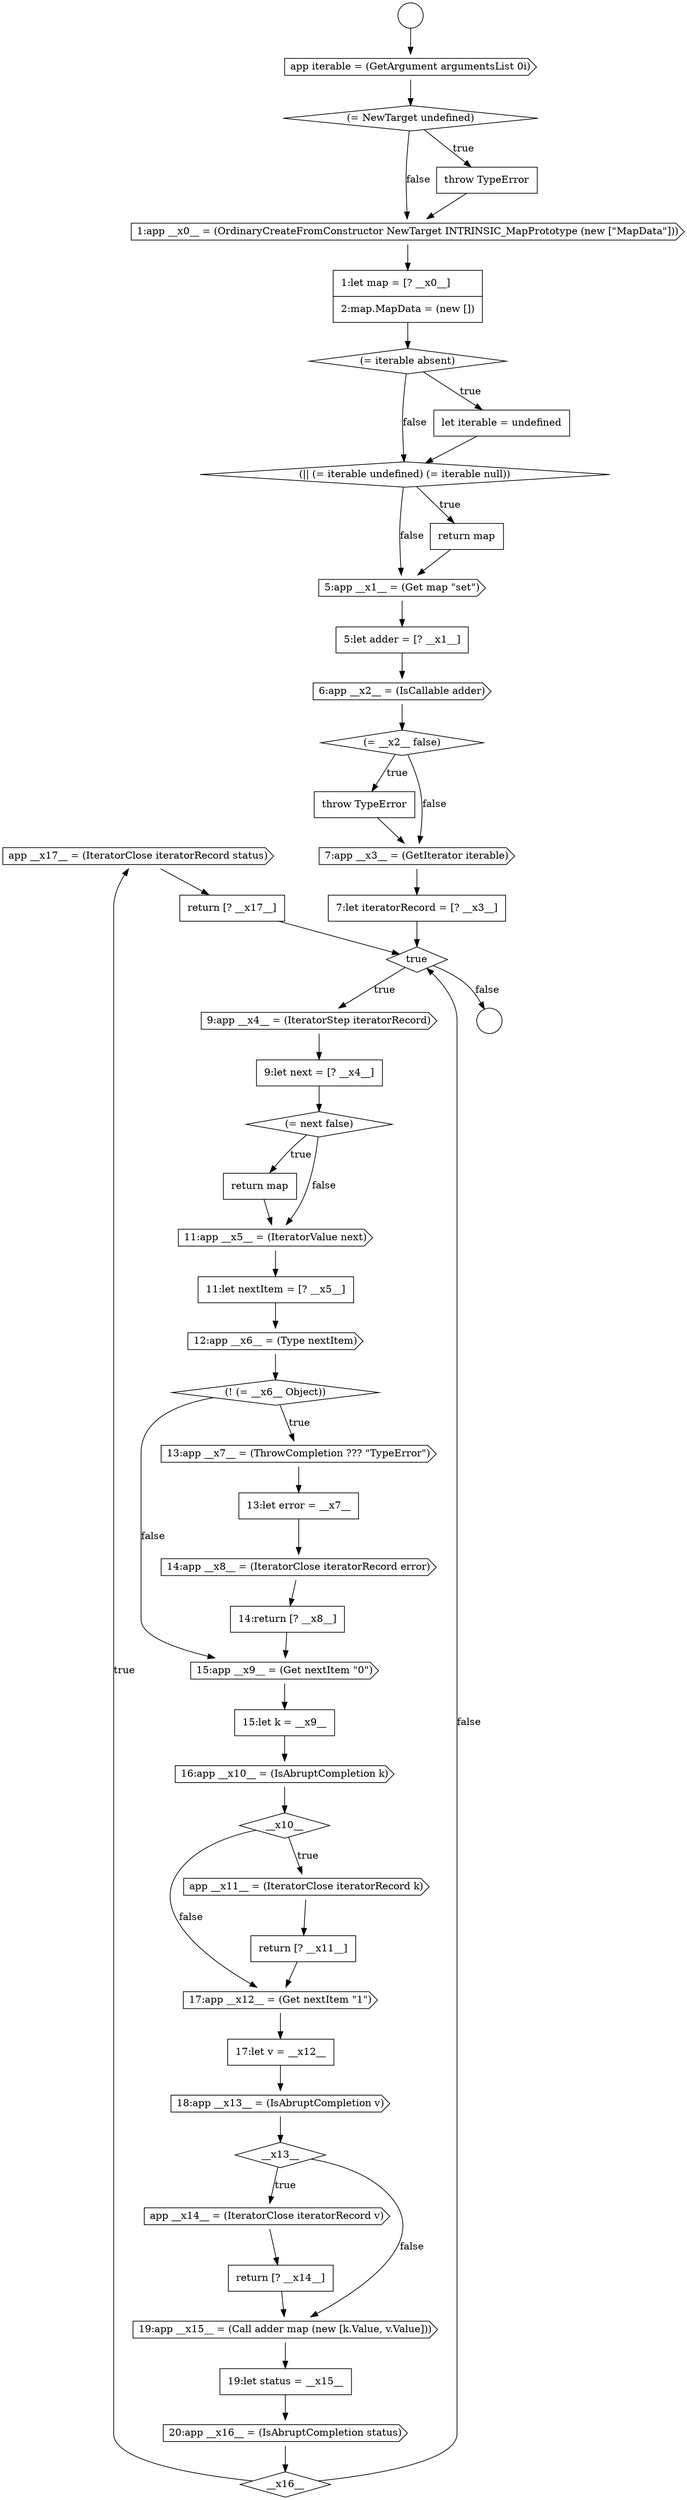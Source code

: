 digraph {
  node15600 [shape=cds, label=<<font color="black">app __x17__ = (IteratorClose iteratorRecord status)</font>> color="black" fillcolor="white" style=filled]
  node15590 [shape=cds, label=<<font color="black">17:app __x12__ = (Get nextItem &quot;1&quot;)</font>> color="black" fillcolor="white" style=filled]
  node15591 [shape=none, margin=0, label=<<font color="black">
    <table border="0" cellborder="1" cellspacing="0" cellpadding="10">
      <tr><td align="left">17:let v = __x12__</td></tr>
    </table>
  </font>> color="black" fillcolor="white" style=filled]
  node15592 [shape=cds, label=<<font color="black">18:app __x13__ = (IsAbruptCompletion v)</font>> color="black" fillcolor="white" style=filled]
  node15594 [shape=cds, label=<<font color="black">app __x14__ = (IteratorClose iteratorRecord v)</font>> color="black" fillcolor="white" style=filled]
  node15575 [shape=none, margin=0, label=<<font color="black">
    <table border="0" cellborder="1" cellspacing="0" cellpadding="10">
      <tr><td align="left">return map</td></tr>
    </table>
  </font>> color="black" fillcolor="white" style=filled]
  node15571 [shape=diamond, label=<<font color="black">true</font>> color="black" fillcolor="white" style=filled]
  node15564 [shape=cds, label=<<font color="black">5:app __x1__ = (Get map &quot;set&quot;)</font>> color="black" fillcolor="white" style=filled]
  node15596 [shape=cds, label=<<font color="black">19:app __x15__ = (Call adder map (new [k.Value, v.Value]))</font>> color="black" fillcolor="white" style=filled]
  node15558 [shape=cds, label=<<font color="black">1:app __x0__ = (OrdinaryCreateFromConstructor NewTarget INTRINSIC_MapPrototype (new [&quot;MapData&quot;]))</font>> color="black" fillcolor="white" style=filled]
  node15573 [shape=none, margin=0, label=<<font color="black">
    <table border="0" cellborder="1" cellspacing="0" cellpadding="10">
      <tr><td align="left">9:let next = [? __x4__]</td></tr>
    </table>
  </font>> color="black" fillcolor="white" style=filled]
  node15568 [shape=none, margin=0, label=<<font color="black">
    <table border="0" cellborder="1" cellspacing="0" cellpadding="10">
      <tr><td align="left">throw TypeError</td></tr>
    </table>
  </font>> color="black" fillcolor="white" style=filled]
  node15579 [shape=diamond, label=<<font color="black">(! (= __x6__ Object))</font>> color="black" fillcolor="white" style=filled]
  node15601 [shape=none, margin=0, label=<<font color="black">
    <table border="0" cellborder="1" cellspacing="0" cellpadding="10">
      <tr><td align="left">return [? __x17__]</td></tr>
    </table>
  </font>> color="black" fillcolor="white" style=filled]
  node15586 [shape=cds, label=<<font color="black">16:app __x10__ = (IsAbruptCompletion k)</font>> color="black" fillcolor="white" style=filled]
  node15554 [shape=circle label=" " color="black" fillcolor="white" style=filled]
  node15569 [shape=cds, label=<<font color="black">7:app __x3__ = (GetIterator iterable)</font>> color="black" fillcolor="white" style=filled]
  node15574 [shape=diamond, label=<<font color="black">(= next false)</font>> color="black" fillcolor="white" style=filled]
  node15563 [shape=none, margin=0, label=<<font color="black">
    <table border="0" cellborder="1" cellspacing="0" cellpadding="10">
      <tr><td align="left">return map</td></tr>
    </table>
  </font>> color="black" fillcolor="white" style=filled]
  node15595 [shape=none, margin=0, label=<<font color="black">
    <table border="0" cellborder="1" cellspacing="0" cellpadding="10">
      <tr><td align="left">return [? __x14__]</td></tr>
    </table>
  </font>> color="black" fillcolor="white" style=filled]
  node15559 [shape=none, margin=0, label=<<font color="black">
    <table border="0" cellborder="1" cellspacing="0" cellpadding="10">
      <tr><td align="left">1:let map = [? __x0__]</td></tr>
      <tr><td align="left">2:map.MapData = (new [])</td></tr>
    </table>
  </font>> color="black" fillcolor="white" style=filled]
  node15578 [shape=cds, label=<<font color="black">12:app __x6__ = (Type nextItem)</font>> color="black" fillcolor="white" style=filled]
  node15599 [shape=diamond, label=<<font color="black">__x16__</font>> color="black" fillcolor="white" style=filled]
  node15555 [shape=cds, label=<<font color="black">app iterable = (GetArgument argumentsList 0i)</font>> color="black" fillcolor="white" style=filled]
  node15584 [shape=cds, label=<<font color="black">15:app __x9__ = (Get nextItem &quot;0&quot;)</font>> color="black" fillcolor="white" style=filled]
  node15582 [shape=cds, label=<<font color="black">14:app __x8__ = (IteratorClose iteratorRecord error)</font>> color="black" fillcolor="white" style=filled]
  node15560 [shape=diamond, label=<<font color="black">(= iterable absent)</font>> color="black" fillcolor="white" style=filled]
  node15587 [shape=diamond, label=<<font color="black">__x10__</font>> color="black" fillcolor="white" style=filled]
  node15567 [shape=diamond, label=<<font color="black">(= __x2__ false)</font>> color="black" fillcolor="white" style=filled]
  node15570 [shape=none, margin=0, label=<<font color="black">
    <table border="0" cellborder="1" cellspacing="0" cellpadding="10">
      <tr><td align="left">7:let iteratorRecord = [? __x3__]</td></tr>
    </table>
  </font>> color="black" fillcolor="white" style=filled]
  node15562 [shape=diamond, label=<<font color="black">(|| (= iterable undefined) (= iterable null))</font>> color="black" fillcolor="white" style=filled]
  node15577 [shape=none, margin=0, label=<<font color="black">
    <table border="0" cellborder="1" cellspacing="0" cellpadding="10">
      <tr><td align="left">11:let nextItem = [? __x5__]</td></tr>
    </table>
  </font>> color="black" fillcolor="white" style=filled]
  node15588 [shape=cds, label=<<font color="black">app __x11__ = (IteratorClose iteratorRecord k)</font>> color="black" fillcolor="white" style=filled]
  node15583 [shape=none, margin=0, label=<<font color="black">
    <table border="0" cellborder="1" cellspacing="0" cellpadding="10">
      <tr><td align="left">14:return [? __x8__]</td></tr>
    </table>
  </font>> color="black" fillcolor="white" style=filled]
  node15581 [shape=none, margin=0, label=<<font color="black">
    <table border="0" cellborder="1" cellspacing="0" cellpadding="10">
      <tr><td align="left">13:let error = __x7__</td></tr>
    </table>
  </font>> color="black" fillcolor="white" style=filled]
  node15566 [shape=cds, label=<<font color="black">6:app __x2__ = (IsCallable adder)</font>> color="black" fillcolor="white" style=filled]
  node15598 [shape=cds, label=<<font color="black">20:app __x16__ = (IsAbruptCompletion status)</font>> color="black" fillcolor="white" style=filled]
  node15556 [shape=diamond, label=<<font color="black">(= NewTarget undefined)</font>> color="black" fillcolor="white" style=filled]
  node15557 [shape=none, margin=0, label=<<font color="black">
    <table border="0" cellborder="1" cellspacing="0" cellpadding="10">
      <tr><td align="left">throw TypeError</td></tr>
    </table>
  </font>> color="black" fillcolor="white" style=filled]
  node15580 [shape=cds, label=<<font color="black">13:app __x7__ = (ThrowCompletion ??? &quot;TypeError&quot;)</font>> color="black" fillcolor="white" style=filled]
  node15593 [shape=diamond, label=<<font color="black">__x13__</font>> color="black" fillcolor="white" style=filled]
  node15576 [shape=cds, label=<<font color="black">11:app __x5__ = (IteratorValue next)</font>> color="black" fillcolor="white" style=filled]
  node15589 [shape=none, margin=0, label=<<font color="black">
    <table border="0" cellborder="1" cellspacing="0" cellpadding="10">
      <tr><td align="left">return [? __x11__]</td></tr>
    </table>
  </font>> color="black" fillcolor="white" style=filled]
  node15561 [shape=none, margin=0, label=<<font color="black">
    <table border="0" cellborder="1" cellspacing="0" cellpadding="10">
      <tr><td align="left">let iterable = undefined</td></tr>
    </table>
  </font>> color="black" fillcolor="white" style=filled]
  node15572 [shape=cds, label=<<font color="black">9:app __x4__ = (IteratorStep iteratorRecord)</font>> color="black" fillcolor="white" style=filled]
  node15565 [shape=none, margin=0, label=<<font color="black">
    <table border="0" cellborder="1" cellspacing="0" cellpadding="10">
      <tr><td align="left">5:let adder = [? __x1__]</td></tr>
    </table>
  </font>> color="black" fillcolor="white" style=filled]
  node15585 [shape=none, margin=0, label=<<font color="black">
    <table border="0" cellborder="1" cellspacing="0" cellpadding="10">
      <tr><td align="left">15:let k = __x9__</td></tr>
    </table>
  </font>> color="black" fillcolor="white" style=filled]
  node15553 [shape=circle label=" " color="black" fillcolor="white" style=filled]
  node15597 [shape=none, margin=0, label=<<font color="black">
    <table border="0" cellborder="1" cellspacing="0" cellpadding="10">
      <tr><td align="left">19:let status = __x15__</td></tr>
    </table>
  </font>> color="black" fillcolor="white" style=filled]
  node15601 -> node15571 [ color="black"]
  node15583 -> node15584 [ color="black"]
  node15581 -> node15582 [ color="black"]
  node15598 -> node15599 [ color="black"]
  node15577 -> node15578 [ color="black"]
  node15586 -> node15587 [ color="black"]
  node15572 -> node15573 [ color="black"]
  node15591 -> node15592 [ color="black"]
  node15569 -> node15570 [ color="black"]
  node15584 -> node15585 [ color="black"]
  node15576 -> node15577 [ color="black"]
  node15557 -> node15558 [ color="black"]
  node15558 -> node15559 [ color="black"]
  node15579 -> node15580 [label=<<font color="black">true</font>> color="black"]
  node15579 -> node15584 [label=<<font color="black">false</font>> color="black"]
  node15573 -> node15574 [ color="black"]
  node15562 -> node15563 [label=<<font color="black">true</font>> color="black"]
  node15562 -> node15564 [label=<<font color="black">false</font>> color="black"]
  node15563 -> node15564 [ color="black"]
  node15582 -> node15583 [ color="black"]
  node15574 -> node15575 [label=<<font color="black">true</font>> color="black"]
  node15574 -> node15576 [label=<<font color="black">false</font>> color="black"]
  node15600 -> node15601 [ color="black"]
  node15553 -> node15555 [ color="black"]
  node15560 -> node15561 [label=<<font color="black">true</font>> color="black"]
  node15560 -> node15562 [label=<<font color="black">false</font>> color="black"]
  node15595 -> node15596 [ color="black"]
  node15578 -> node15579 [ color="black"]
  node15570 -> node15571 [ color="black"]
  node15590 -> node15591 [ color="black"]
  node15594 -> node15595 [ color="black"]
  node15571 -> node15572 [label=<<font color="black">true</font>> color="black"]
  node15571 -> node15554 [label=<<font color="black">false</font>> color="black"]
  node15580 -> node15581 [ color="black"]
  node15565 -> node15566 [ color="black"]
  node15575 -> node15576 [ color="black"]
  node15555 -> node15556 [ color="black"]
  node15568 -> node15569 [ color="black"]
  node15597 -> node15598 [ color="black"]
  node15566 -> node15567 [ color="black"]
  node15593 -> node15594 [label=<<font color="black">true</font>> color="black"]
  node15593 -> node15596 [label=<<font color="black">false</font>> color="black"]
  node15561 -> node15562 [ color="black"]
  node15585 -> node15586 [ color="black"]
  node15564 -> node15565 [ color="black"]
  node15559 -> node15560 [ color="black"]
  node15567 -> node15568 [label=<<font color="black">true</font>> color="black"]
  node15567 -> node15569 [label=<<font color="black">false</font>> color="black"]
  node15587 -> node15588 [label=<<font color="black">true</font>> color="black"]
  node15587 -> node15590 [label=<<font color="black">false</font>> color="black"]
  node15556 -> node15557 [label=<<font color="black">true</font>> color="black"]
  node15556 -> node15558 [label=<<font color="black">false</font>> color="black"]
  node15589 -> node15590 [ color="black"]
  node15592 -> node15593 [ color="black"]
  node15596 -> node15597 [ color="black"]
  node15588 -> node15589 [ color="black"]
  node15599 -> node15600 [label=<<font color="black">true</font>> color="black"]
  node15599 -> node15571 [label=<<font color="black">false</font>> color="black"]
}
